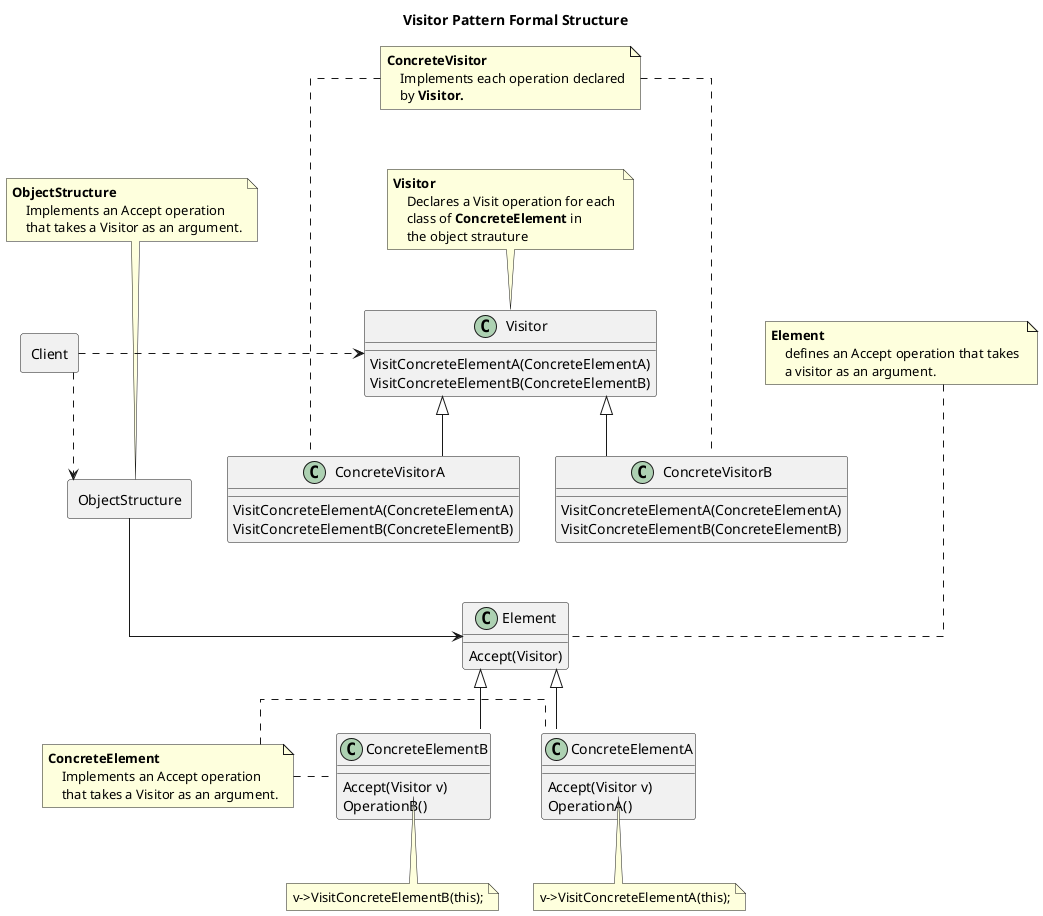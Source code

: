 @startuml

allowmixing
skinparam linetype ortho
'left to right direction

title Visitor Pattern Formal Structure

class Visitor
class ConcreteVisitorA
class ConcreteVisitorB

class Element
class ConcreteElementA
class ConcreteElementB

rectangle Client
rectangle ObjectStructure

Visitor : VisitConcreteElementA(ConcreteElementA)
Visitor : VisitConcreteElementB(ConcreteElementB)

ConcreteVisitorA : VisitConcreteElementA(ConcreteElementA)
ConcreteVisitorA : VisitConcreteElementB(ConcreteElementB)

ConcreteVisitorB : VisitConcreteElementA(ConcreteElementA)
ConcreteVisitorB : VisitConcreteElementB(ConcreteElementB)

Element : Accept(Visitor)

ConcreteElementA : Accept(Visitor v)
ConcreteElementA : OperationA()

ConcreteElementB : Accept(Visitor v)
ConcreteElementB : OperationB()


Visitor <|-- ConcreteVisitorA
Visitor <|-- ConcreteVisitorB

Element <|-- ConcreteElementA
Element <|-- ConcreteElementB

Client .> Visitor
Client ..> ObjectStructure

ObjectStructure --> Element

note as nConcreteElementAAccept
    v->VisitConcreteElementA(this);
end note
nConcreteElementAAccept .up. ConcreteElementA::Accept

note as nConcreteElementBAccept
    v->VisitConcreteElementB(this);
end note
nConcreteElementBAccept .up. ConcreteElementB::Accept

note as nVisitor
    <b>Visitor
        Declares a Visit operation for each 
        class of <b>ConcreteElement</b> in 
        the object strauture
end note
nVisitor .. Visitor
    
note as nConcreteVisitor
    <b>ConcreteVisitor
        Implements each operation declared
        by <b>Visitor.
end note
nConcreteVisitor .... ConcreteVisitorA
nConcreteVisitor .... ConcreteVisitorB

note as nElement
    <b>Element    
        defines an Accept operation that takes 
        a visitor as an argument.
end note
nElement ... Element

note as nConcreteElement
    <b>ConcreteElement
        Implements an Accept operation 
        that takes a Visitor as an argument.
end note
nConcreteElement . ConcreteElementA
nConcreteElement . ConcreteElementB

note as nObjectStructure
    <b>ObjectStructure
        Implements an Accept operation 
        that takes a Visitor as an argument.
end note
nObjectStructure ... ObjectStructure

@enduml
